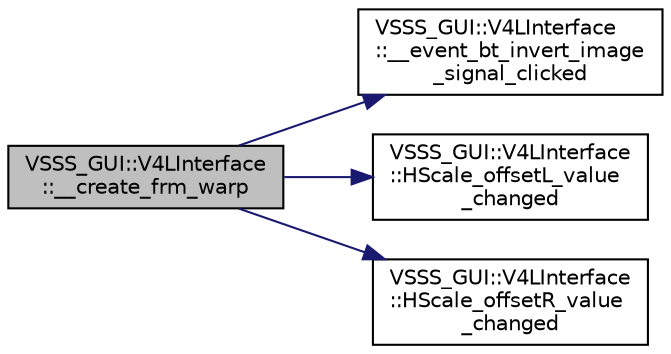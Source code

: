 digraph "VSSS_GUI::V4LInterface::__create_frm_warp"
{
 // INTERACTIVE_SVG=YES
  edge [fontname="Helvetica",fontsize="10",labelfontname="Helvetica",labelfontsize="10"];
  node [fontname="Helvetica",fontsize="10",shape=record];
  rankdir="LR";
  Node147 [label="VSSS_GUI::V4LInterface\l::__create_frm_warp",height=0.2,width=0.4,color="black", fillcolor="grey75", style="filled", fontcolor="black"];
  Node147 -> Node148 [color="midnightblue",fontsize="10",style="solid",fontname="Helvetica"];
  Node148 [label="VSSS_GUI::V4LInterface\l::__event_bt_invert_image\l_signal_clicked",height=0.2,width=0.4,color="black", fillcolor="white", style="filled",URL="$class_v_s_s_s___g_u_i_1_1_v4_l_interface.html#a624b2e48483cbf4fa8af562123f68b26",tooltip="Switches invert_image_flag value when &#39;invert image&#39; is clicked. "];
  Node147 -> Node149 [color="midnightblue",fontsize="10",style="solid",fontname="Helvetica"];
  Node149 [label="VSSS_GUI::V4LInterface\l::HScale_offsetL_value\l_changed",height=0.2,width=0.4,color="black", fillcolor="white", style="filled",URL="$class_v_s_s_s___g_u_i_1_1_v4_l_interface.html#a52c94944c17c9ceaba03dd8f2f1849bf",tooltip="Updates the left offset value when the slider position is changed. "];
  Node147 -> Node150 [color="midnightblue",fontsize="10",style="solid",fontname="Helvetica"];
  Node150 [label="VSSS_GUI::V4LInterface\l::HScale_offsetR_value\l_changed",height=0.2,width=0.4,color="black", fillcolor="white", style="filled",URL="$class_v_s_s_s___g_u_i_1_1_v4_l_interface.html#aee8d612db51e54e9fdcd13fe97dac999",tooltip="Updates the right offset value when the slider position is changed. "];
}
